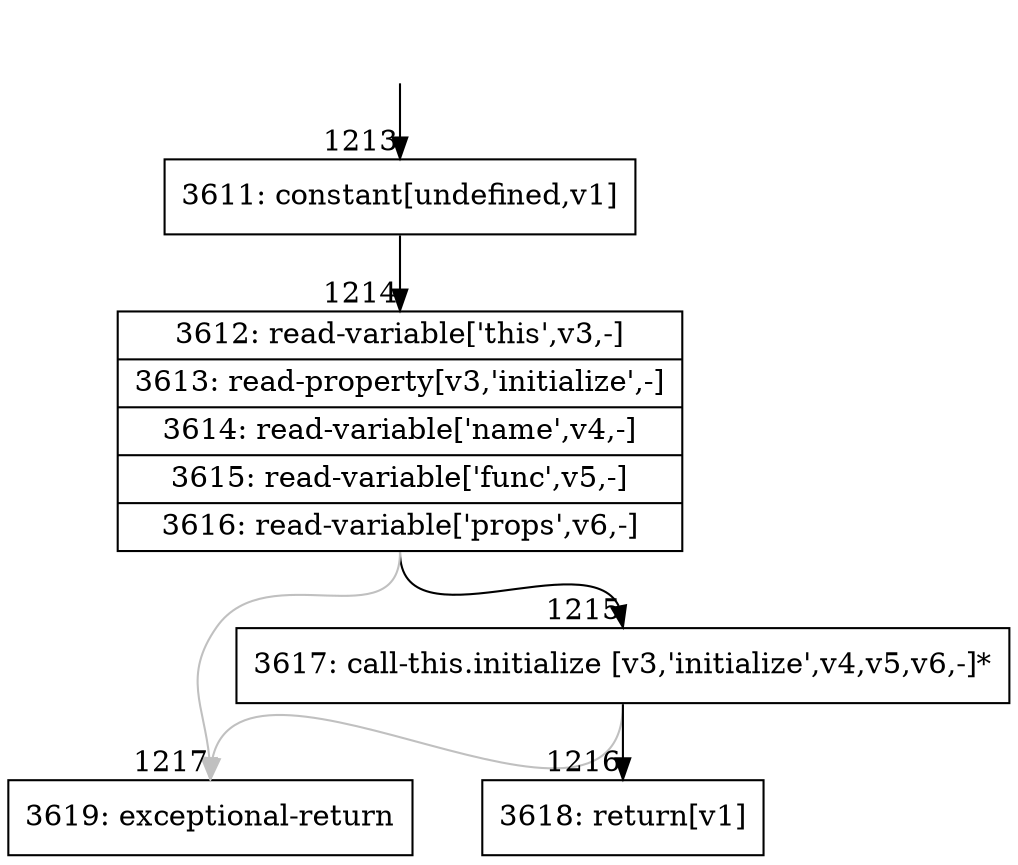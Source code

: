 digraph {
rankdir="TD"
BB_entry144[shape=none,label=""];
BB_entry144 -> BB1213 [tailport=s, headport=n, headlabel="    1213"]
BB1213 [shape=record label="{3611: constant[undefined,v1]}" ] 
BB1213 -> BB1214 [tailport=s, headport=n, headlabel="      1214"]
BB1214 [shape=record label="{3612: read-variable['this',v3,-]|3613: read-property[v3,'initialize',-]|3614: read-variable['name',v4,-]|3615: read-variable['func',v5,-]|3616: read-variable['props',v6,-]}" ] 
BB1214 -> BB1215 [tailport=s, headport=n, headlabel="      1215"]
BB1214 -> BB1217 [tailport=s, headport=n, color=gray, headlabel="      1217"]
BB1215 [shape=record label="{3617: call-this.initialize [v3,'initialize',v4,v5,v6,-]*}" ] 
BB1215 -> BB1216 [tailport=s, headport=n, headlabel="      1216"]
BB1215 -> BB1217 [tailport=s, headport=n, color=gray]
BB1216 [shape=record label="{3618: return[v1]}" ] 
BB1217 [shape=record label="{3619: exceptional-return}" ] 
//#$~ 1377
}
